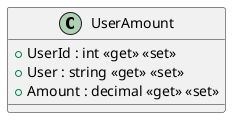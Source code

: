 @startuml
class UserAmount {
    + UserId : int <<get>> <<set>>
    + User : string <<get>> <<set>>
    + Amount : decimal <<get>> <<set>>
}
@enduml
